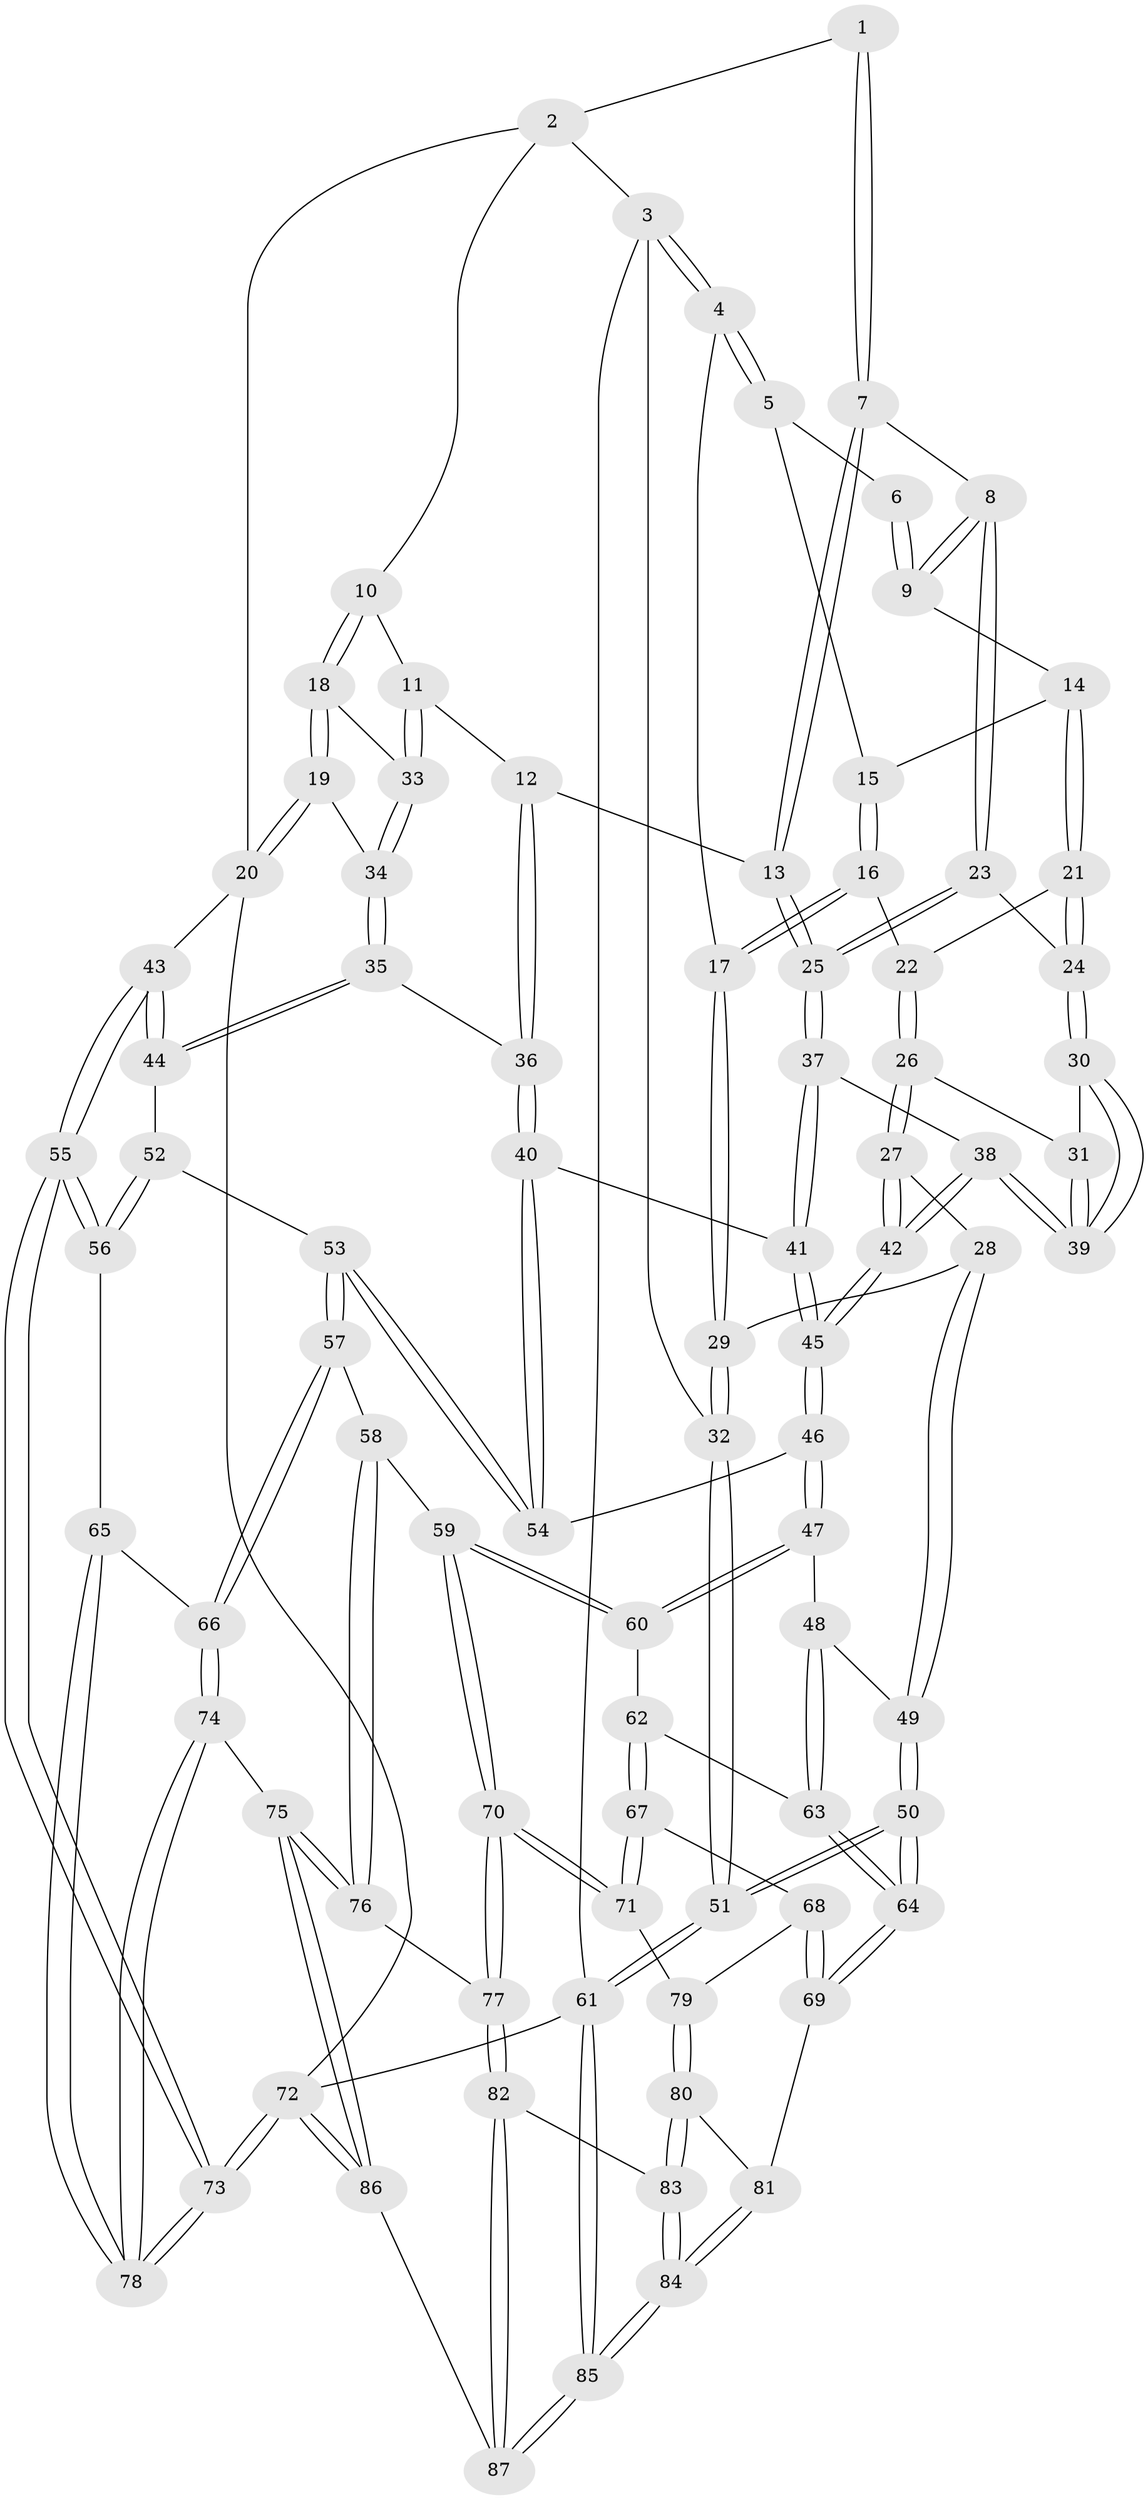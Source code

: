 // coarse degree distribution, {2: 0.1111111111111111, 3: 0.18518518518518517, 4: 0.2962962962962963, 6: 0.07407407407407407, 5: 0.3333333333333333}
// Generated by graph-tools (version 1.1) at 2025/38/03/04/25 23:38:35]
// undirected, 87 vertices, 214 edges
graph export_dot {
  node [color=gray90,style=filled];
  1 [pos="+0.5278908969045841+0"];
  2 [pos="+0.753999369304686+0"];
  3 [pos="+0+0"];
  4 [pos="+0.003972307175378345+0"];
  5 [pos="+0.05064242468279037+0"];
  6 [pos="+0.4046825409971839+0"];
  7 [pos="+0.5151546827262805+0"];
  8 [pos="+0.389884301627968+0.11369450455832969"];
  9 [pos="+0.330090366634773+0.07773217264795307"];
  10 [pos="+0.7799999047662088+0"];
  11 [pos="+0.6923302841735958+0.16333180220074608"];
  12 [pos="+0.6867490562099258+0.16556908441113852"];
  13 [pos="+0.5664803984861729+0.1752461288852577"];
  14 [pos="+0.30822657305353757+0.07445663640531563"];
  15 [pos="+0.24045260179686712+0.028899479820709895"];
  16 [pos="+0.20964642921393586+0.1631833355103295"];
  17 [pos="+0.13382929098155408+0.16553478689798565"];
  18 [pos="+0.9872396584800027+0.20500799084729618"];
  19 [pos="+1+0.22830369979542062"];
  20 [pos="+1+0.2696525472037238"];
  21 [pos="+0.25439312680459963+0.17005565636000128"];
  22 [pos="+0.22524595890087604+0.1715886686424178"];
  23 [pos="+0.4063442154646976+0.18445772281721493"];
  24 [pos="+0.35667268469104085+0.2063813722047125"];
  25 [pos="+0.5045207326818334+0.2311845676149127"];
  26 [pos="+0.232139120288221+0.26241327881877347"];
  27 [pos="+0.15505676366805796+0.3622466459768411"];
  28 [pos="+0.08354834014371249+0.36632177296282203"];
  29 [pos="+0.0023313220671808705+0.3277681638457369"];
  30 [pos="+0.34498174915864854+0.22619344087969162"];
  31 [pos="+0.26909042427543983+0.263647034380407"];
  32 [pos="+0+0.32818982809633385"];
  33 [pos="+0.7516213403162574+0.198757795190261"];
  34 [pos="+0.7624765060511167+0.3865857163115916"];
  35 [pos="+0.7443206669932027+0.41198344801339587"];
  36 [pos="+0.6633715641306994+0.40373479918769395"];
  37 [pos="+0.5102695119779782+0.305235168589593"];
  38 [pos="+0.3212261471224598+0.39603775974955996"];
  39 [pos="+0.3212774080882298+0.38515373378124845"];
  40 [pos="+0.6071341441699717+0.41356590102803265"];
  41 [pos="+0.5683672217955874+0.39101398428012013"];
  42 [pos="+0.3094273224034195+0.41259131077430633"];
  43 [pos="+1+0.5533773466721116"];
  44 [pos="+0.8467076899638885+0.5630685385558526"];
  45 [pos="+0.3493785258177972+0.5493821125038109"];
  46 [pos="+0.3469156748121682+0.5747565692432698"];
  47 [pos="+0.34250504204570853+0.5815144586529724"];
  48 [pos="+0.19603534306163076+0.6253502100301199"];
  49 [pos="+0.16726297234799165+0.6256453932652742"];
  50 [pos="+0+0.8440337859795605"];
  51 [pos="+0+0.8628924014120577"];
  52 [pos="+0.8297325339186745+0.5813327579974237"];
  53 [pos="+0.6360446410267816+0.6709563983109607"];
  54 [pos="+0.5855268693754296+0.5972119363413858"];
  55 [pos="+1+0.6478349585536702"];
  56 [pos="+0.8324995316936891+0.8020732491572203"];
  57 [pos="+0.6277067095884276+0.7130714219377497"];
  58 [pos="+0.6241121634986099+0.7181834546811192"];
  59 [pos="+0.4296753669437775+0.7714283305332894"];
  60 [pos="+0.392648098364155+0.7226455725260754"];
  61 [pos="+0+1"];
  62 [pos="+0.27037043792374016+0.7839428372255481"];
  63 [pos="+0.24658939386523607+0.7568251296341487"];
  64 [pos="+0.11046170725258055+0.8607870678905776"];
  65 [pos="+0.8321476147914336+0.8027191601677932"];
  66 [pos="+0.8163642963189691+0.8128865827951427"];
  67 [pos="+0.2681504219916071+0.803879793719748"];
  68 [pos="+0.21535113559459618+0.8616810582872545"];
  69 [pos="+0.19156082809312816+0.8741732291743577"];
  70 [pos="+0.41760392269781527+0.8573797518790172"];
  71 [pos="+0.3698633160006443+0.8661412422236818"];
  72 [pos="+1+1"];
  73 [pos="+1+1"];
  74 [pos="+0.7848737238135126+0.8970042534499257"];
  75 [pos="+0.7077260653742441+0.9741164203018382"];
  76 [pos="+0.6271246801782515+0.8904650541527956"];
  77 [pos="+0.4565893189807806+0.9221881575592189"];
  78 [pos="+1+1"];
  79 [pos="+0.34839725992724124+0.8776093595585824"];
  80 [pos="+0.2983903495441069+0.9337589433883807"];
  81 [pos="+0.22405614084833517+0.9125776663617713"];
  82 [pos="+0.44380727923472907+1"];
  83 [pos="+0.3020662104946305+0.9635067672803213"];
  84 [pos="+0.23863762133485195+1"];
  85 [pos="+0.1660451832155016+1"];
  86 [pos="+0.7239356040341397+1"];
  87 [pos="+0.4622592637162861+1"];
  1 -- 2;
  1 -- 7;
  1 -- 7;
  2 -- 3;
  2 -- 10;
  2 -- 20;
  3 -- 4;
  3 -- 4;
  3 -- 32;
  3 -- 61;
  4 -- 5;
  4 -- 5;
  4 -- 17;
  5 -- 6;
  5 -- 15;
  6 -- 9;
  6 -- 9;
  7 -- 8;
  7 -- 13;
  7 -- 13;
  8 -- 9;
  8 -- 9;
  8 -- 23;
  8 -- 23;
  9 -- 14;
  10 -- 11;
  10 -- 18;
  10 -- 18;
  11 -- 12;
  11 -- 33;
  11 -- 33;
  12 -- 13;
  12 -- 36;
  12 -- 36;
  13 -- 25;
  13 -- 25;
  14 -- 15;
  14 -- 21;
  14 -- 21;
  15 -- 16;
  15 -- 16;
  16 -- 17;
  16 -- 17;
  16 -- 22;
  17 -- 29;
  17 -- 29;
  18 -- 19;
  18 -- 19;
  18 -- 33;
  19 -- 20;
  19 -- 20;
  19 -- 34;
  20 -- 43;
  20 -- 72;
  21 -- 22;
  21 -- 24;
  21 -- 24;
  22 -- 26;
  22 -- 26;
  23 -- 24;
  23 -- 25;
  23 -- 25;
  24 -- 30;
  24 -- 30;
  25 -- 37;
  25 -- 37;
  26 -- 27;
  26 -- 27;
  26 -- 31;
  27 -- 28;
  27 -- 42;
  27 -- 42;
  28 -- 29;
  28 -- 49;
  28 -- 49;
  29 -- 32;
  29 -- 32;
  30 -- 31;
  30 -- 39;
  30 -- 39;
  31 -- 39;
  31 -- 39;
  32 -- 51;
  32 -- 51;
  33 -- 34;
  33 -- 34;
  34 -- 35;
  34 -- 35;
  35 -- 36;
  35 -- 44;
  35 -- 44;
  36 -- 40;
  36 -- 40;
  37 -- 38;
  37 -- 41;
  37 -- 41;
  38 -- 39;
  38 -- 39;
  38 -- 42;
  38 -- 42;
  40 -- 41;
  40 -- 54;
  40 -- 54;
  41 -- 45;
  41 -- 45;
  42 -- 45;
  42 -- 45;
  43 -- 44;
  43 -- 44;
  43 -- 55;
  43 -- 55;
  44 -- 52;
  45 -- 46;
  45 -- 46;
  46 -- 47;
  46 -- 47;
  46 -- 54;
  47 -- 48;
  47 -- 60;
  47 -- 60;
  48 -- 49;
  48 -- 63;
  48 -- 63;
  49 -- 50;
  49 -- 50;
  50 -- 51;
  50 -- 51;
  50 -- 64;
  50 -- 64;
  51 -- 61;
  51 -- 61;
  52 -- 53;
  52 -- 56;
  52 -- 56;
  53 -- 54;
  53 -- 54;
  53 -- 57;
  53 -- 57;
  55 -- 56;
  55 -- 56;
  55 -- 73;
  55 -- 73;
  56 -- 65;
  57 -- 58;
  57 -- 66;
  57 -- 66;
  58 -- 59;
  58 -- 76;
  58 -- 76;
  59 -- 60;
  59 -- 60;
  59 -- 70;
  59 -- 70;
  60 -- 62;
  61 -- 85;
  61 -- 85;
  61 -- 72;
  62 -- 63;
  62 -- 67;
  62 -- 67;
  63 -- 64;
  63 -- 64;
  64 -- 69;
  64 -- 69;
  65 -- 66;
  65 -- 78;
  65 -- 78;
  66 -- 74;
  66 -- 74;
  67 -- 68;
  67 -- 71;
  67 -- 71;
  68 -- 69;
  68 -- 69;
  68 -- 79;
  69 -- 81;
  70 -- 71;
  70 -- 71;
  70 -- 77;
  70 -- 77;
  71 -- 79;
  72 -- 73;
  72 -- 73;
  72 -- 86;
  72 -- 86;
  73 -- 78;
  73 -- 78;
  74 -- 75;
  74 -- 78;
  74 -- 78;
  75 -- 76;
  75 -- 76;
  75 -- 86;
  75 -- 86;
  76 -- 77;
  77 -- 82;
  77 -- 82;
  79 -- 80;
  79 -- 80;
  80 -- 81;
  80 -- 83;
  80 -- 83;
  81 -- 84;
  81 -- 84;
  82 -- 83;
  82 -- 87;
  82 -- 87;
  83 -- 84;
  83 -- 84;
  84 -- 85;
  84 -- 85;
  85 -- 87;
  85 -- 87;
  86 -- 87;
}
